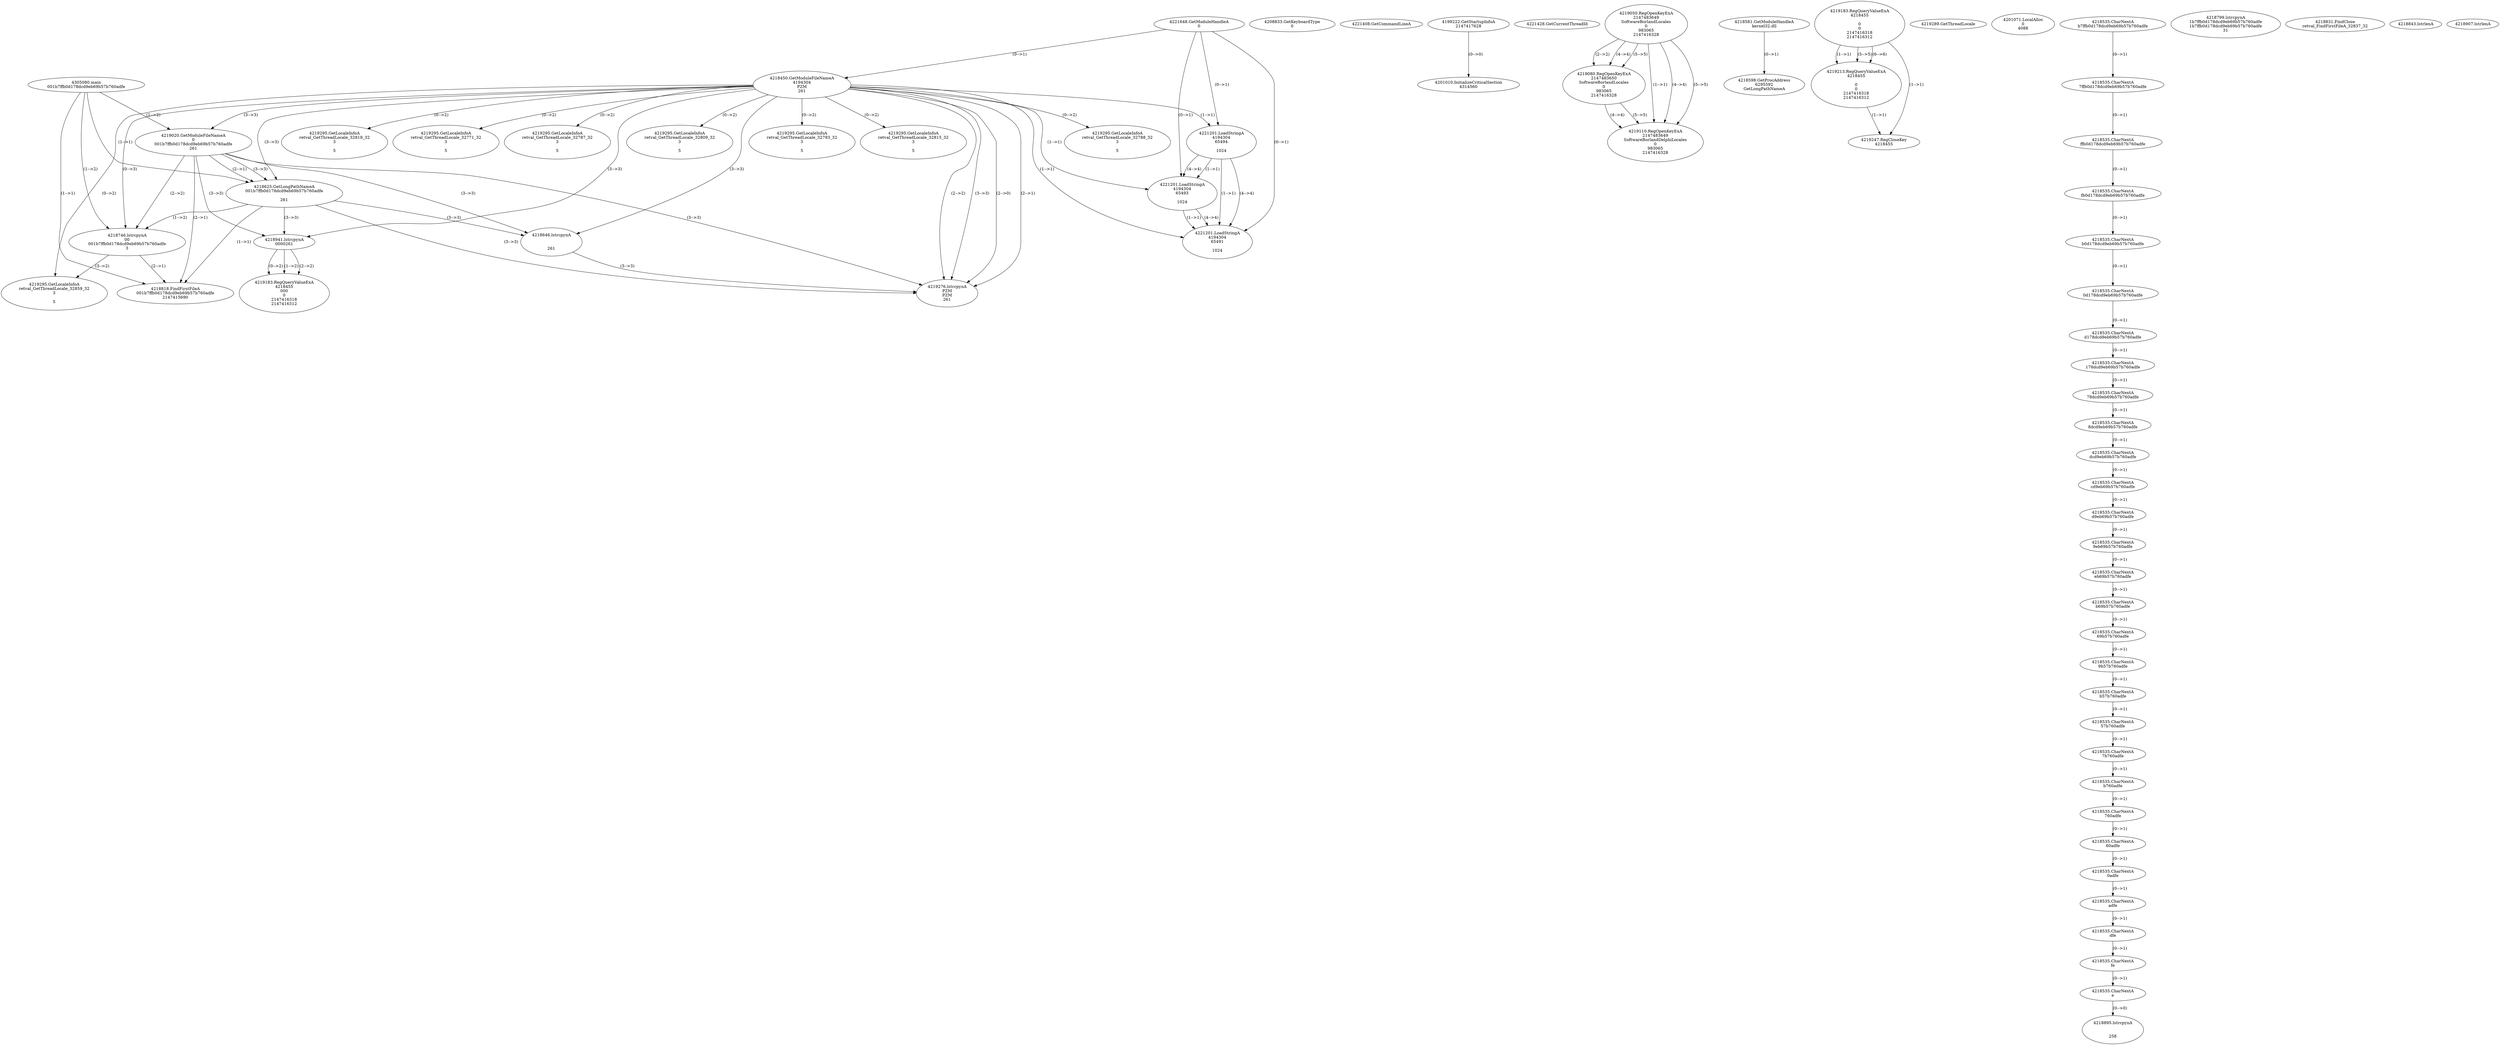// Global SCDG with merge call
digraph {
	0 [label="4305080.main
001b7ffb0d178dcd9eb69b57b760adfe"]
	1 [label="4221648.GetModuleHandleA
0"]
	2 [label="4208833.GetKeyboardType
0"]
	3 [label="4221408.GetCommandLineA
"]
	4 [label="4199222.GetStartupInfoA
2147417628"]
	5 [label="4221428.GetCurrentThreadId
"]
	6 [label="4218450.GetModuleFileNameA
4194304
PZM
261"]
	1 -> 6 [label="(0-->1)"]
	7 [label="4219020.GetModuleFileNameA
0
001b7ffb0d178dcd9eb69b57b760adfe
261"]
	0 -> 7 [label="(1-->2)"]
	6 -> 7 [label="(3-->3)"]
	8 [label="4219050.RegOpenKeyExA
2147483649
Software\Borland\Locales
0
983065
2147416328"]
	9 [label="4219080.RegOpenKeyExA
2147483650
Software\Borland\Locales
0
983065
2147416328"]
	8 -> 9 [label="(2-->2)"]
	8 -> 9 [label="(4-->4)"]
	8 -> 9 [label="(5-->5)"]
	10 [label="4219110.RegOpenKeyExA
2147483649
Software\Borland\Delphi\Locales
0
983065
2147416328"]
	8 -> 10 [label="(1-->1)"]
	8 -> 10 [label="(4-->4)"]
	9 -> 10 [label="(4-->4)"]
	8 -> 10 [label="(5-->5)"]
	9 -> 10 [label="(5-->5)"]
	11 [label="4218581.GetModuleHandleA
kernel32.dll"]
	12 [label="4218598.GetProcAddress
6295592
GetLongPathNameA"]
	11 -> 12 [label="(0-->1)"]
	13 [label="4218625.GetLongPathNameA
001b7ffb0d178dcd9eb69b57b760adfe

261"]
	0 -> 13 [label="(1-->1)"]
	7 -> 13 [label="(2-->1)"]
	6 -> 13 [label="(3-->3)"]
	7 -> 13 [label="(3-->3)"]
	14 [label="4218646.lstrcpynA


261"]
	6 -> 14 [label="(3-->3)"]
	7 -> 14 [label="(3-->3)"]
	13 -> 14 [label="(3-->3)"]
	15 [label="4219183.RegQueryValueExA
4218455

0
0
2147416318
2147416312"]
	16 [label="4219213.RegQueryValueExA
4218455

0
0
2147416318
2147416312"]
	15 -> 16 [label="(1-->1)"]
	15 -> 16 [label="(5-->5)"]
	15 -> 16 [label="(6-->6)"]
	17 [label="4219247.RegCloseKey
4218455"]
	15 -> 17 [label="(1-->1)"]
	16 -> 17 [label="(1-->1)"]
	18 [label="4219276.lstrcpynA
PZM
PZM
261"]
	6 -> 18 [label="(2-->1)"]
	6 -> 18 [label="(2-->2)"]
	6 -> 18 [label="(3-->3)"]
	7 -> 18 [label="(3-->3)"]
	13 -> 18 [label="(3-->3)"]
	14 -> 18 [label="(3-->3)"]
	6 -> 18 [label="(2-->0)"]
	19 [label="4219289.GetThreadLocale
"]
	20 [label="4219295.GetLocaleInfoA
retval_GetThreadLocale_32818_32
3

5"]
	6 -> 20 [label="(0-->2)"]
	21 [label="4221201.LoadStringA
4194304
65494

1024"]
	1 -> 21 [label="(0-->1)"]
	6 -> 21 [label="(1-->1)"]
	22 [label="4219295.GetLocaleInfoA
retval_GetThreadLocale_32771_32
3

5"]
	6 -> 22 [label="(0-->2)"]
	23 [label="4221201.LoadStringA
4194304
65493

1024"]
	1 -> 23 [label="(0-->1)"]
	6 -> 23 [label="(1-->1)"]
	21 -> 23 [label="(1-->1)"]
	21 -> 23 [label="(4-->4)"]
	24 [label="4221201.LoadStringA
4194304
65491

1024"]
	1 -> 24 [label="(0-->1)"]
	6 -> 24 [label="(1-->1)"]
	21 -> 24 [label="(1-->1)"]
	23 -> 24 [label="(1-->1)"]
	21 -> 24 [label="(4-->4)"]
	23 -> 24 [label="(4-->4)"]
	25 [label="4201010.InitializeCriticalSection
4314560"]
	4 -> 25 [label="(0-->0)"]
	26 [label="4201071.LocalAlloc
0
4088"]
	27 [label="4219295.GetLocaleInfoA
retval_GetThreadLocale_32787_32
3

5"]
	6 -> 27 [label="(0-->2)"]
	28 [label="4219295.GetLocaleInfoA
retval_GetThreadLocale_32809_32
3

5"]
	6 -> 28 [label="(0-->2)"]
	29 [label="4218746.lstrcpynA
00
001b7ffb0d178dcd9eb69b57b760adfe
3"]
	0 -> 29 [label="(1-->2)"]
	7 -> 29 [label="(2-->2)"]
	13 -> 29 [label="(1-->2)"]
	6 -> 29 [label="(0-->3)"]
	30 [label="4218535.CharNextA
b7ffb0d178dcd9eb69b57b760adfe"]
	31 [label="4218535.CharNextA
7ffb0d178dcd9eb69b57b760adfe"]
	30 -> 31 [label="(0-->1)"]
	32 [label="4218535.CharNextA
ffb0d178dcd9eb69b57b760adfe"]
	31 -> 32 [label="(0-->1)"]
	33 [label="4218535.CharNextA
fb0d178dcd9eb69b57b760adfe"]
	32 -> 33 [label="(0-->1)"]
	34 [label="4218535.CharNextA
b0d178dcd9eb69b57b760adfe"]
	33 -> 34 [label="(0-->1)"]
	35 [label="4218535.CharNextA
0d178dcd9eb69b57b760adfe"]
	34 -> 35 [label="(0-->1)"]
	36 [label="4218535.CharNextA
d178dcd9eb69b57b760adfe"]
	35 -> 36 [label="(0-->1)"]
	37 [label="4218535.CharNextA
178dcd9eb69b57b760adfe"]
	36 -> 37 [label="(0-->1)"]
	38 [label="4218535.CharNextA
78dcd9eb69b57b760adfe"]
	37 -> 38 [label="(0-->1)"]
	39 [label="4218535.CharNextA
8dcd9eb69b57b760adfe"]
	38 -> 39 [label="(0-->1)"]
	40 [label="4218535.CharNextA
dcd9eb69b57b760adfe"]
	39 -> 40 [label="(0-->1)"]
	41 [label="4218535.CharNextA
cd9eb69b57b760adfe"]
	40 -> 41 [label="(0-->1)"]
	42 [label="4218535.CharNextA
d9eb69b57b760adfe"]
	41 -> 42 [label="(0-->1)"]
	43 [label="4218535.CharNextA
9eb69b57b760adfe"]
	42 -> 43 [label="(0-->1)"]
	44 [label="4218535.CharNextA
eb69b57b760adfe"]
	43 -> 44 [label="(0-->1)"]
	45 [label="4218535.CharNextA
b69b57b760adfe"]
	44 -> 45 [label="(0-->1)"]
	46 [label="4218535.CharNextA
69b57b760adfe"]
	45 -> 46 [label="(0-->1)"]
	47 [label="4218535.CharNextA
9b57b760adfe"]
	46 -> 47 [label="(0-->1)"]
	48 [label="4218535.CharNextA
b57b760adfe"]
	47 -> 48 [label="(0-->1)"]
	49 [label="4218535.CharNextA
57b760adfe"]
	48 -> 49 [label="(0-->1)"]
	50 [label="4218535.CharNextA
7b760adfe"]
	49 -> 50 [label="(0-->1)"]
	51 [label="4218535.CharNextA
b760adfe"]
	50 -> 51 [label="(0-->1)"]
	52 [label="4218535.CharNextA
760adfe"]
	51 -> 52 [label="(0-->1)"]
	53 [label="4218535.CharNextA
60adfe"]
	52 -> 53 [label="(0-->1)"]
	54 [label="4218535.CharNextA
0adfe"]
	53 -> 54 [label="(0-->1)"]
	55 [label="4218535.CharNextA
adfe"]
	54 -> 55 [label="(0-->1)"]
	56 [label="4218535.CharNextA
dfe"]
	55 -> 56 [label="(0-->1)"]
	57 [label="4218535.CharNextA
fe"]
	56 -> 57 [label="(0-->1)"]
	58 [label="4218535.CharNextA
e"]
	57 -> 58 [label="(0-->1)"]
	59 [label="4218799.lstrcpynA
1b7ffb0d178dcd9eb69b57b760adfe
1b7ffb0d178dcd9eb69b57b760adfe
31"]
	60 [label="4218818.FindFirstFileA
001b7ffb0d178dcd9eb69b57b760adfe
2147415690"]
	0 -> 60 [label="(1-->1)"]
	7 -> 60 [label="(2-->1)"]
	13 -> 60 [label="(1-->1)"]
	29 -> 60 [label="(2-->1)"]
	61 [label="4218831.FindClose
retval_FindFirstFileA_32837_32"]
	62 [label="4218843.lstrlenA
"]
	63 [label="4218895.lstrcpynA


258"]
	58 -> 63 [label="(0-->0)"]
	64 [label="4218907.lstrlenA
"]
	65 [label="4218941.lstrcpynA
00\
00\
261"]
	6 -> 65 [label="(3-->3)"]
	7 -> 65 [label="(3-->3)"]
	13 -> 65 [label="(3-->3)"]
	66 [label="4219183.RegQueryValueExA
4218455
00\
0
0
2147416318
2147416312"]
	65 -> 66 [label="(1-->2)"]
	65 -> 66 [label="(2-->2)"]
	65 -> 66 [label="(0-->2)"]
	67 [label="4219295.GetLocaleInfoA
retval_GetThreadLocale_32859_32
3

5"]
	6 -> 67 [label="(0-->2)"]
	29 -> 67 [label="(3-->2)"]
	68 [label="4219295.GetLocaleInfoA
retval_GetThreadLocale_32793_32
3

5"]
	6 -> 68 [label="(0-->2)"]
	69 [label="4219295.GetLocaleInfoA
retval_GetThreadLocale_32815_32
3

5"]
	6 -> 69 [label="(0-->2)"]
	70 [label="4219295.GetLocaleInfoA
retval_GetThreadLocale_32788_32
3

5"]
	6 -> 70 [label="(0-->2)"]
}
